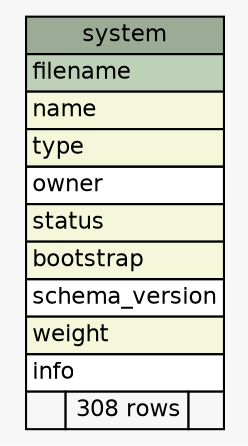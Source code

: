 // dot 2.30.1 on Mac OS X 10.8.3
// SchemaSpy rev 590
digraph "system" {
  graph [
    rankdir="RL"
    bgcolor="#f7f7f7"
    nodesep="0.18"
    ranksep="0.46"
    fontname="Helvetica"
    fontsize="11"
  ];
  node [
    fontname="Helvetica"
    fontsize="11"
    shape="plaintext"
  ];
  edge [
    arrowsize="0.8"
  ];
  "system" [
    label=<
    <TABLE BORDER="0" CELLBORDER="1" CELLSPACING="0" BGCOLOR="#ffffff">
      <TR><TD COLSPAN="3" BGCOLOR="#9bab96" ALIGN="CENTER">system</TD></TR>
      <TR><TD PORT="filename" COLSPAN="3" BGCOLOR="#bed1b8" ALIGN="LEFT">filename</TD></TR>
      <TR><TD PORT="name" COLSPAN="3" BGCOLOR="#f4f7da" ALIGN="LEFT">name</TD></TR>
      <TR><TD PORT="type" COLSPAN="3" BGCOLOR="#f4f7da" ALIGN="LEFT">type</TD></TR>
      <TR><TD PORT="owner" COLSPAN="3" ALIGN="LEFT">owner</TD></TR>
      <TR><TD PORT="status" COLSPAN="3" BGCOLOR="#f4f7da" ALIGN="LEFT">status</TD></TR>
      <TR><TD PORT="bootstrap" COLSPAN="3" BGCOLOR="#f4f7da" ALIGN="LEFT">bootstrap</TD></TR>
      <TR><TD PORT="schema_version" COLSPAN="3" ALIGN="LEFT">schema_version</TD></TR>
      <TR><TD PORT="weight" COLSPAN="3" BGCOLOR="#f4f7da" ALIGN="LEFT">weight</TD></TR>
      <TR><TD PORT="info" COLSPAN="3" ALIGN="LEFT">info</TD></TR>
      <TR><TD ALIGN="LEFT" BGCOLOR="#f7f7f7">  </TD><TD ALIGN="RIGHT" BGCOLOR="#f7f7f7">308 rows</TD><TD ALIGN="RIGHT" BGCOLOR="#f7f7f7">  </TD></TR>
    </TABLE>>
    URL="tables/system.html"
    tooltip="system"
  ];
}
